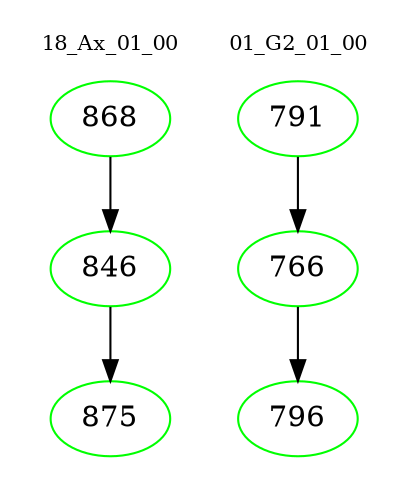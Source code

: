 digraph{
subgraph cluster_0 {
color = white
label = "18_Ax_01_00";
fontsize=10;
T0_868 [label="868", color="green"]
T0_868 -> T0_846 [color="black"]
T0_846 [label="846", color="green"]
T0_846 -> T0_875 [color="black"]
T0_875 [label="875", color="green"]
}
subgraph cluster_1 {
color = white
label = "01_G2_01_00";
fontsize=10;
T1_791 [label="791", color="green"]
T1_791 -> T1_766 [color="black"]
T1_766 [label="766", color="green"]
T1_766 -> T1_796 [color="black"]
T1_796 [label="796", color="green"]
}
}
